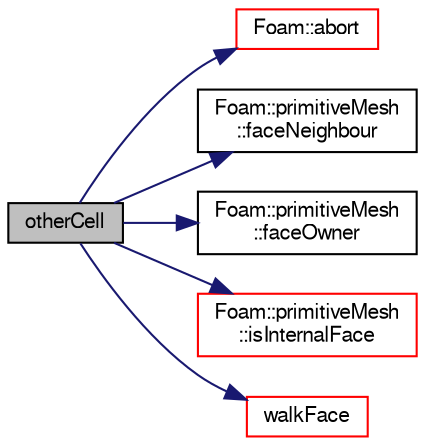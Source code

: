 digraph "otherCell"
{
  bgcolor="transparent";
  edge [fontname="FreeSans",fontsize="10",labelfontname="FreeSans",labelfontsize="10"];
  node [fontname="FreeSans",fontsize="10",shape=record];
  rankdir="LR";
  Node2060 [label="otherCell",height=0.2,width=0.4,color="black", fillcolor="grey75", style="filled", fontcolor="black"];
  Node2060 -> Node2061 [color="midnightblue",fontsize="10",style="solid",fontname="FreeSans"];
  Node2061 [label="Foam::abort",height=0.2,width=0.4,color="red",URL="$a21124.html#a447107a607d03e417307c203fa5fb44b"];
  Node2060 -> Node2104 [color="midnightblue",fontsize="10",style="solid",fontname="FreeSans"];
  Node2104 [label="Foam::primitiveMesh\l::faceNeighbour",height=0.2,width=0.4,color="black",URL="$a27530.html#acd9489a2ac1ec02451fef1f415386694",tooltip="Face face-neighbour addressing. "];
  Node2060 -> Node2105 [color="midnightblue",fontsize="10",style="solid",fontname="FreeSans"];
  Node2105 [label="Foam::primitiveMesh\l::faceOwner",height=0.2,width=0.4,color="black",URL="$a27530.html#a95a88187f795e30779aa3bac679d9bfc",tooltip="Face face-owner addresing. "];
  Node2060 -> Node2106 [color="midnightblue",fontsize="10",style="solid",fontname="FreeSans"];
  Node2106 [label="Foam::primitiveMesh\l::isInternalFace",height=0.2,width=0.4,color="red",URL="$a27530.html#ae3e48ad9ec4c5132ec7d3d702ad17c9e",tooltip="Return true if given face label is internal to the mesh. "];
  Node2060 -> Node2108 [color="midnightblue",fontsize="10",style="solid",fontname="FreeSans"];
  Node2108 [label="walkFace",height=0.2,width=0.4,color="red",URL="$a21153.html#a7a612dbf101c056ee4e4f2a0f812c278",tooltip="Returns label of edge nEdges away from startEdge (in the direction. "];
}
